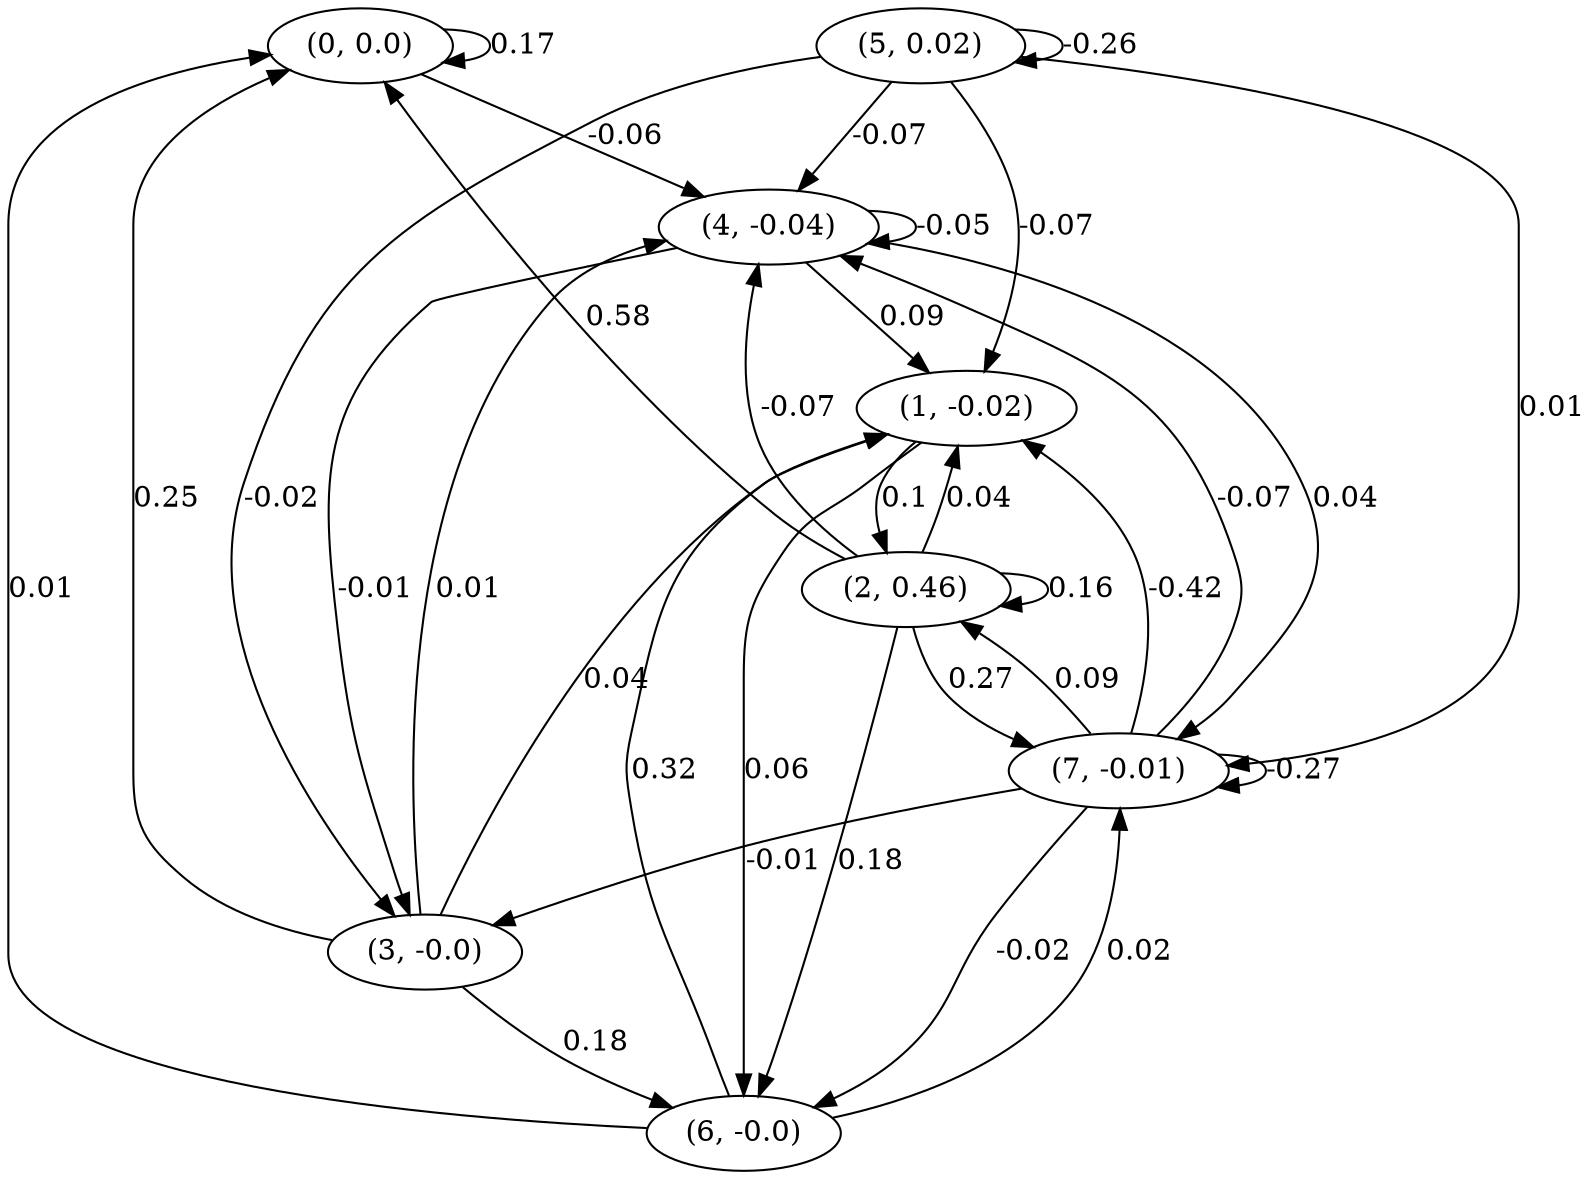 digraph {
    0 [ label = "(0, 0.0)" ]
    1 [ label = "(1, -0.02)" ]
    2 [ label = "(2, 0.46)" ]
    3 [ label = "(3, -0.0)" ]
    4 [ label = "(4, -0.04)" ]
    5 [ label = "(5, 0.02)" ]
    6 [ label = "(6, -0.0)" ]
    7 [ label = "(7, -0.01)" ]
    0 -> 0 [ label = "0.17" ]
    2 -> 2 [ label = "0.16" ]
    4 -> 4 [ label = "-0.05" ]
    5 -> 5 [ label = "-0.26" ]
    7 -> 7 [ label = "-0.27" ]
    2 -> 0 [ label = "0.58" ]
    3 -> 0 [ label = "0.25" ]
    6 -> 0 [ label = "0.01" ]
    2 -> 1 [ label = "0.04" ]
    3 -> 1 [ label = "0.04" ]
    4 -> 1 [ label = "0.09" ]
    5 -> 1 [ label = "-0.07" ]
    6 -> 1 [ label = "0.32" ]
    7 -> 1 [ label = "-0.42" ]
    1 -> 2 [ label = "0.1" ]
    7 -> 2 [ label = "0.09" ]
    4 -> 3 [ label = "-0.01" ]
    5 -> 3 [ label = "-0.02" ]
    7 -> 3 [ label = "-0.01" ]
    0 -> 4 [ label = "-0.06" ]
    2 -> 4 [ label = "-0.07" ]
    3 -> 4 [ label = "0.01" ]
    5 -> 4 [ label = "-0.07" ]
    7 -> 4 [ label = "-0.07" ]
    1 -> 6 [ label = "0.06" ]
    2 -> 6 [ label = "0.18" ]
    3 -> 6 [ label = "0.18" ]
    7 -> 6 [ label = "-0.02" ]
    2 -> 7 [ label = "0.27" ]
    4 -> 7 [ label = "0.04" ]
    5 -> 7 [ label = "0.01" ]
    6 -> 7 [ label = "0.02" ]
}


